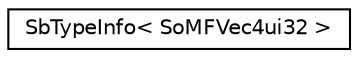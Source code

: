 digraph "Graphical Class Hierarchy"
{
 // LATEX_PDF_SIZE
  edge [fontname="Helvetica",fontsize="10",labelfontname="Helvetica",labelfontsize="10"];
  node [fontname="Helvetica",fontsize="10",shape=record];
  rankdir="LR";
  Node0 [label="SbTypeInfo\< SoMFVec4ui32 \>",height=0.2,width=0.4,color="black", fillcolor="white", style="filled",URL="$structSbTypeInfo_3_01SoMFVec4ui32_01_4.html",tooltip=" "];
}
